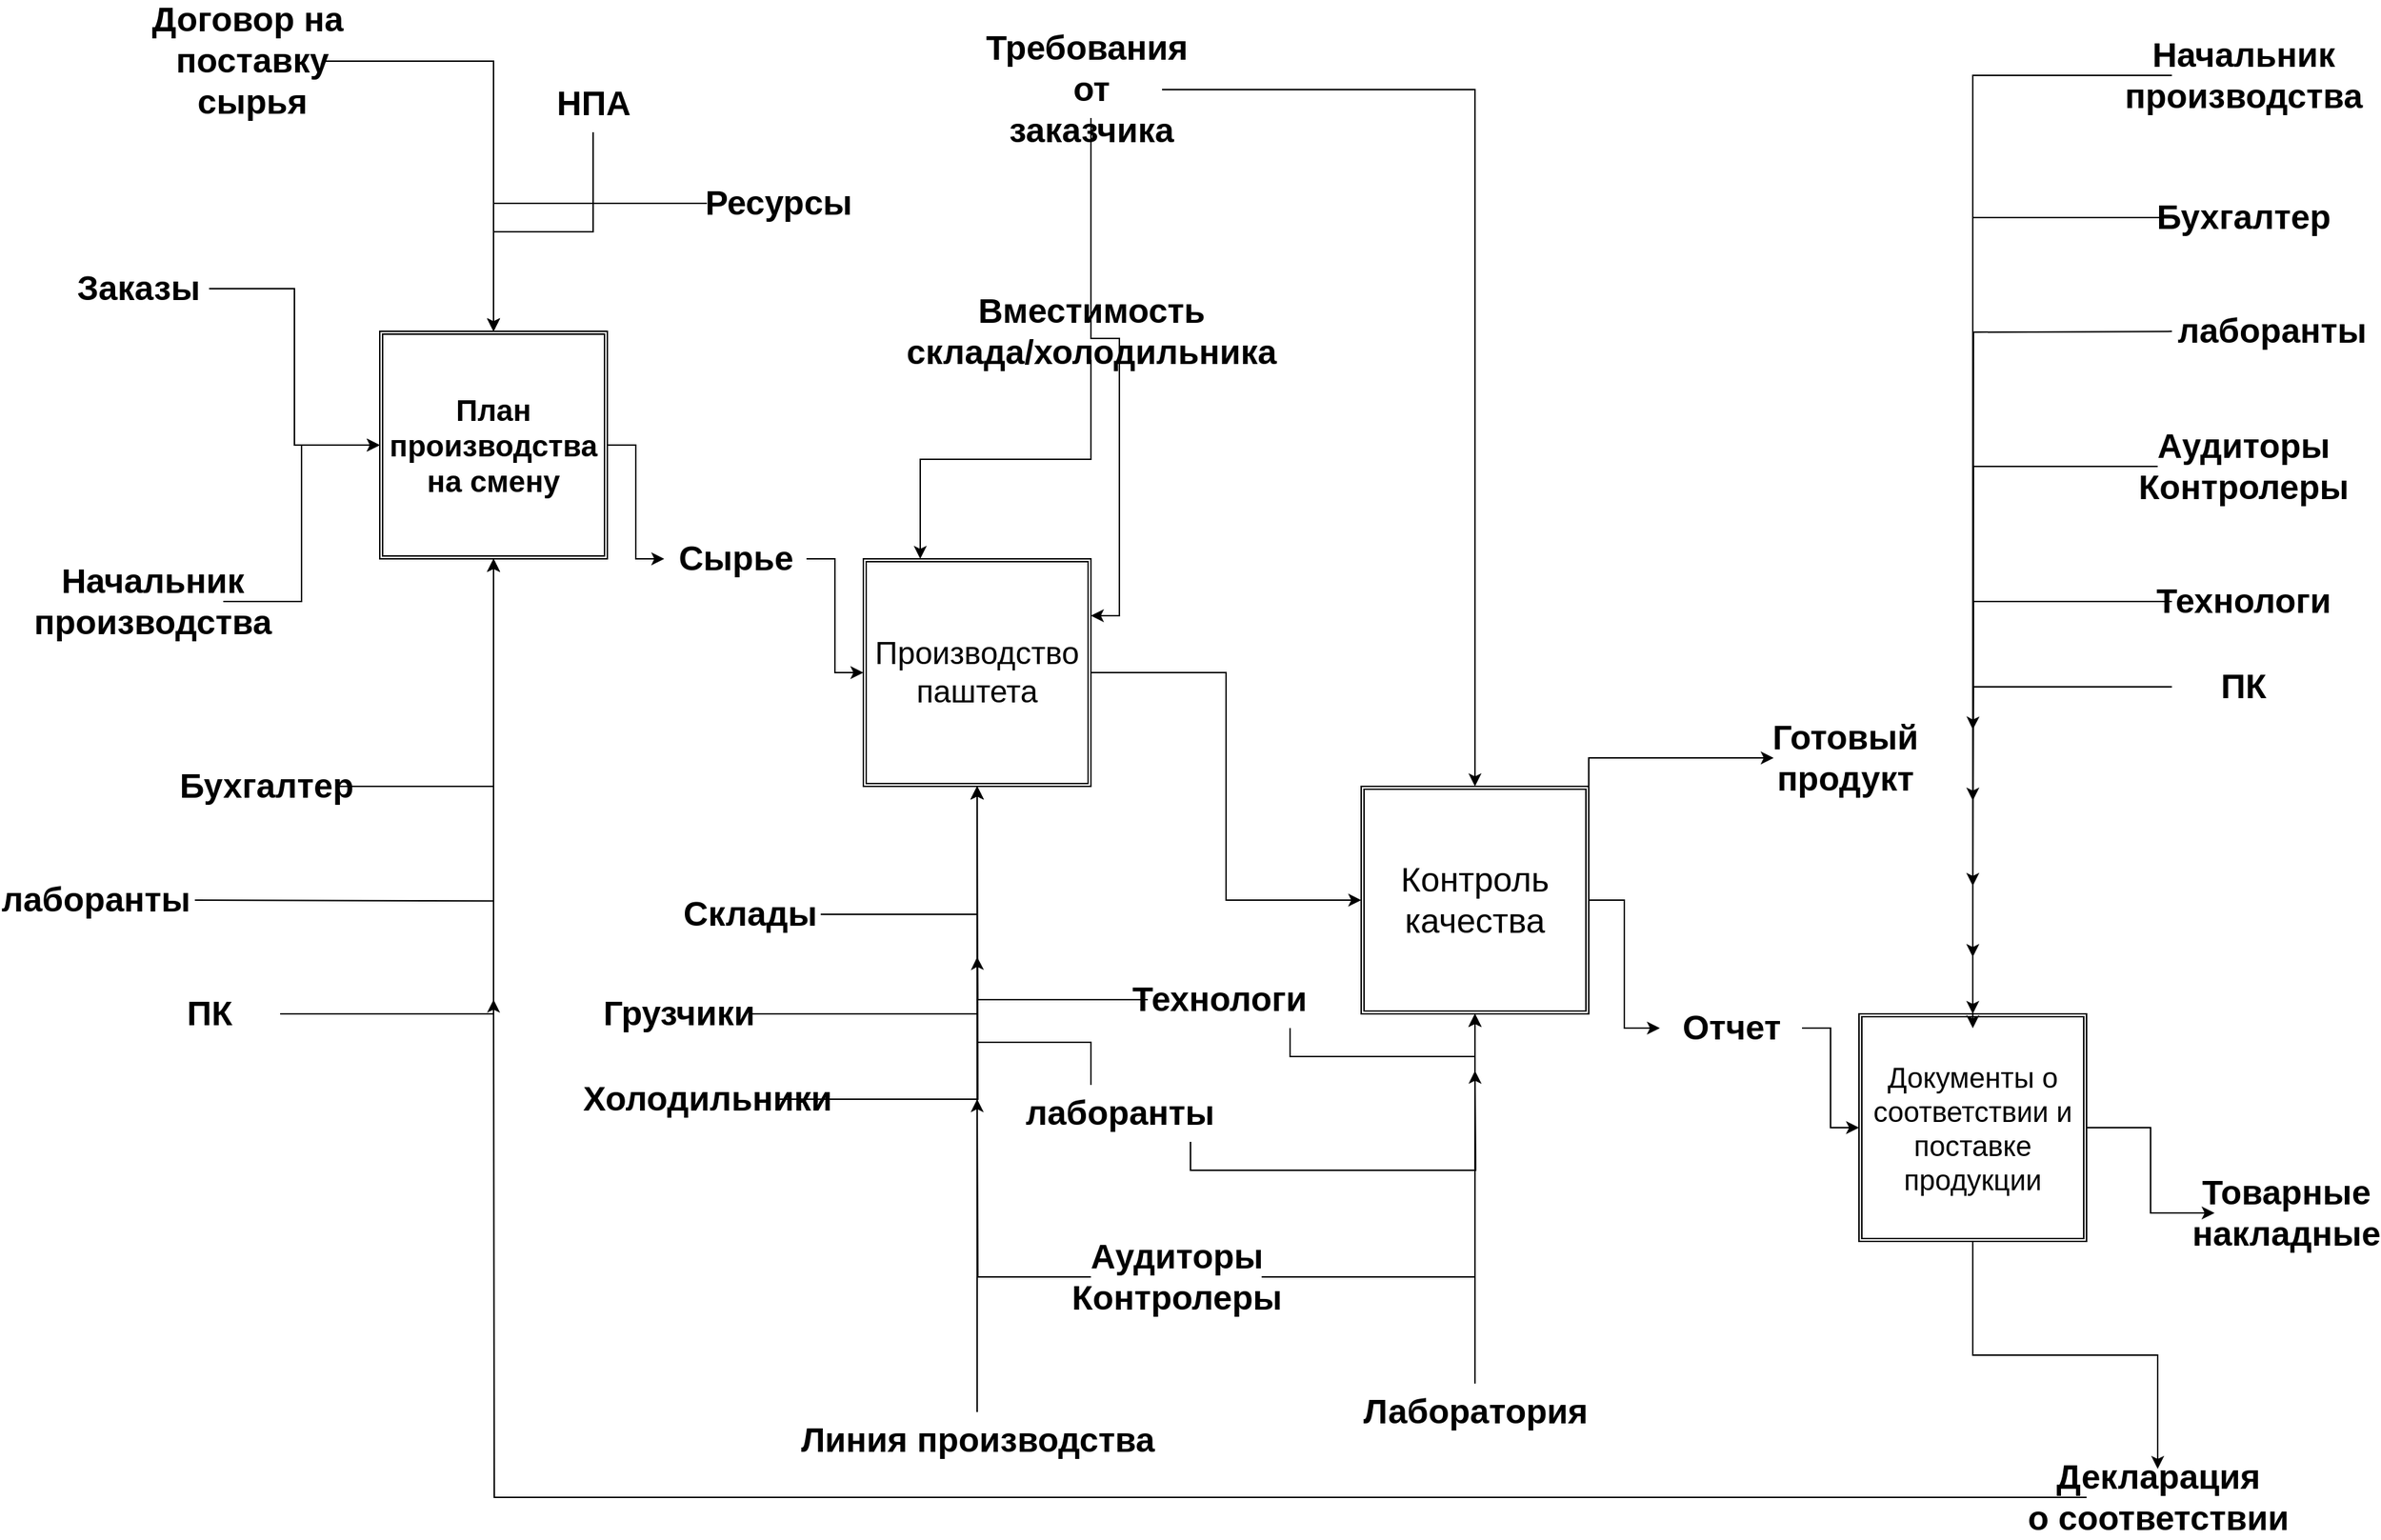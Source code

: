 <mxfile version="22.1.8" type="github">
  <diagram name="Page-1" id="ff44883e-f642-bcb2-894b-16b3d25a3f0b">
    <mxGraphModel dx="2470" dy="1388" grid="1" gridSize="10" guides="1" tooltips="1" connect="1" arrows="1" fold="1" page="1" pageScale="1.5" pageWidth="1169" pageHeight="826" background="none" math="0" shadow="0">
      <root>
        <mxCell id="0" style=";html=1;" />
        <mxCell id="1" style=";html=1;" parent="0" />
        <mxCell id="2MNdG8TWTTD4uLRWo31f-23" style="edgeStyle=orthogonalEdgeStyle;rounded=0;orthogonalLoop=1;jettySize=auto;html=1;entryX=0;entryY=0.5;entryDx=0;entryDy=0;" edge="1" parent="1" source="2MNdG8TWTTD4uLRWo31f-26" target="2MNdG8TWTTD4uLRWo31f-2">
          <mxGeometry relative="1" as="geometry" />
        </mxCell>
        <mxCell id="2MNdG8TWTTD4uLRWo31f-1" value="&lt;h3 style=&quot;font-size: 21px;&quot;&gt;План производства на смену&lt;/h3&gt;" style="shape=ext;double=1;whiteSpace=wrap;html=1;aspect=fixed;fontSize=21;" vertex="1" parent="1">
          <mxGeometry x="270" y="270" width="160" height="160" as="geometry" />
        </mxCell>
        <mxCell id="2MNdG8TWTTD4uLRWo31f-24" style="edgeStyle=orthogonalEdgeStyle;rounded=0;orthogonalLoop=1;jettySize=auto;html=1;entryX=0;entryY=0.5;entryDx=0;entryDy=0;" edge="1" parent="1" source="2MNdG8TWTTD4uLRWo31f-2" target="2MNdG8TWTTD4uLRWo31f-3">
          <mxGeometry relative="1" as="geometry" />
        </mxCell>
        <mxCell id="2MNdG8TWTTD4uLRWo31f-2" value="Производство паштета" style="shape=ext;double=1;whiteSpace=wrap;html=1;aspect=fixed;fontSize=22;" vertex="1" parent="1">
          <mxGeometry x="610" y="430" width="160" height="160" as="geometry" />
        </mxCell>
        <mxCell id="2MNdG8TWTTD4uLRWo31f-25" style="edgeStyle=orthogonalEdgeStyle;rounded=0;orthogonalLoop=1;jettySize=auto;html=1;entryX=0;entryY=0.5;entryDx=0;entryDy=0;" edge="1" parent="1" source="2MNdG8TWTTD4uLRWo31f-57" target="2MNdG8TWTTD4uLRWo31f-4">
          <mxGeometry relative="1" as="geometry" />
        </mxCell>
        <mxCell id="2MNdG8TWTTD4uLRWo31f-61" style="edgeStyle=orthogonalEdgeStyle;rounded=0;orthogonalLoop=1;jettySize=auto;html=1;exitX=1;exitY=0;exitDx=0;exitDy=0;entryX=0;entryY=0.5;entryDx=0;entryDy=0;" edge="1" parent="1" source="2MNdG8TWTTD4uLRWo31f-3" target="2MNdG8TWTTD4uLRWo31f-56">
          <mxGeometry relative="1" as="geometry" />
        </mxCell>
        <mxCell id="2MNdG8TWTTD4uLRWo31f-3" value="Контроль качества" style="shape=ext;double=1;whiteSpace=wrap;html=1;aspect=fixed;fontSize=24;" vertex="1" parent="1">
          <mxGeometry x="960" y="590" width="160" height="160" as="geometry" />
        </mxCell>
        <mxCell id="2MNdG8TWTTD4uLRWo31f-79" style="edgeStyle=orthogonalEdgeStyle;rounded=0;orthogonalLoop=1;jettySize=auto;html=1;exitX=1;exitY=0.5;exitDx=0;exitDy=0;entryX=0;entryY=0.5;entryDx=0;entryDy=0;" edge="1" parent="1" source="2MNdG8TWTTD4uLRWo31f-4" target="2MNdG8TWTTD4uLRWo31f-77">
          <mxGeometry relative="1" as="geometry" />
        </mxCell>
        <mxCell id="2MNdG8TWTTD4uLRWo31f-80" style="edgeStyle=orthogonalEdgeStyle;rounded=0;orthogonalLoop=1;jettySize=auto;html=1;" edge="1" parent="1" source="2MNdG8TWTTD4uLRWo31f-4" target="2MNdG8TWTTD4uLRWo31f-78">
          <mxGeometry relative="1" as="geometry" />
        </mxCell>
        <mxCell id="2MNdG8TWTTD4uLRWo31f-4" value="Документы о соответствии и поставке продукции" style="shape=ext;double=1;whiteSpace=wrap;html=1;aspect=fixed;fontSize=20;" vertex="1" parent="1">
          <mxGeometry x="1310" y="750" width="160" height="160" as="geometry" />
        </mxCell>
        <mxCell id="2MNdG8TWTTD4uLRWo31f-20" style="edgeStyle=orthogonalEdgeStyle;rounded=0;orthogonalLoop=1;jettySize=auto;html=1;entryX=0.5;entryY=0;entryDx=0;entryDy=0;" edge="1" parent="1" source="2MNdG8TWTTD4uLRWo31f-5" target="2MNdG8TWTTD4uLRWo31f-1">
          <mxGeometry relative="1" as="geometry" />
        </mxCell>
        <mxCell id="2MNdG8TWTTD4uLRWo31f-5" value="Договор на&amp;nbsp;&lt;br&gt;поставку&lt;br&gt;сырья" style="text;strokeColor=none;fillColor=none;html=1;fontSize=24;fontStyle=1;verticalAlign=middle;align=center;" vertex="1" parent="1">
          <mxGeometry x="130" y="60" width="100" height="40" as="geometry" />
        </mxCell>
        <mxCell id="2MNdG8TWTTD4uLRWo31f-14" style="edgeStyle=orthogonalEdgeStyle;rounded=0;orthogonalLoop=1;jettySize=auto;html=1;entryX=0.5;entryY=0;entryDx=0;entryDy=0;" edge="1" parent="1" source="2MNdG8TWTTD4uLRWo31f-6" target="2MNdG8TWTTD4uLRWo31f-1">
          <mxGeometry relative="1" as="geometry" />
        </mxCell>
        <mxCell id="2MNdG8TWTTD4uLRWo31f-6" value="НПА" style="text;strokeColor=none;fillColor=none;html=1;fontSize=24;fontStyle=1;verticalAlign=middle;align=center;" vertex="1" parent="1">
          <mxGeometry x="370" y="90" width="100" height="40" as="geometry" />
        </mxCell>
        <mxCell id="2MNdG8TWTTD4uLRWo31f-16" style="edgeStyle=orthogonalEdgeStyle;rounded=0;orthogonalLoop=1;jettySize=auto;html=1;entryX=0;entryY=0.5;entryDx=0;entryDy=0;" edge="1" parent="1" source="2MNdG8TWTTD4uLRWo31f-7" target="2MNdG8TWTTD4uLRWo31f-1">
          <mxGeometry relative="1" as="geometry" />
        </mxCell>
        <mxCell id="2MNdG8TWTTD4uLRWo31f-7" value="Заказы" style="text;strokeColor=none;fillColor=none;html=1;fontSize=24;fontStyle=1;verticalAlign=middle;align=center;" vertex="1" parent="1">
          <mxGeometry x="50" y="220" width="100" height="40" as="geometry" />
        </mxCell>
        <mxCell id="2MNdG8TWTTD4uLRWo31f-15" style="edgeStyle=orthogonalEdgeStyle;rounded=0;orthogonalLoop=1;jettySize=auto;html=1;entryX=0.5;entryY=0;entryDx=0;entryDy=0;" edge="1" parent="1" source="2MNdG8TWTTD4uLRWo31f-8" target="2MNdG8TWTTD4uLRWo31f-1">
          <mxGeometry relative="1" as="geometry" />
        </mxCell>
        <mxCell id="2MNdG8TWTTD4uLRWo31f-8" value="Ресурсы" style="text;strokeColor=none;fillColor=none;html=1;fontSize=24;fontStyle=1;verticalAlign=middle;align=center;" vertex="1" parent="1">
          <mxGeometry x="500" y="160" width="100" height="40" as="geometry" />
        </mxCell>
        <mxCell id="2MNdG8TWTTD4uLRWo31f-17" style="edgeStyle=orthogonalEdgeStyle;rounded=0;orthogonalLoop=1;jettySize=auto;html=1;entryX=0;entryY=0.5;entryDx=0;entryDy=0;" edge="1" parent="1" source="2MNdG8TWTTD4uLRWo31f-9" target="2MNdG8TWTTD4uLRWo31f-1">
          <mxGeometry relative="1" as="geometry" />
        </mxCell>
        <mxCell id="2MNdG8TWTTD4uLRWo31f-9" value="Начальник &lt;br&gt;производства" style="text;strokeColor=none;fillColor=none;html=1;fontSize=24;fontStyle=1;verticalAlign=middle;align=center;" vertex="1" parent="1">
          <mxGeometry x="60" y="440" width="100" height="40" as="geometry" />
        </mxCell>
        <mxCell id="2MNdG8TWTTD4uLRWo31f-18" style="edgeStyle=orthogonalEdgeStyle;rounded=0;orthogonalLoop=1;jettySize=auto;html=1;entryX=0.5;entryY=1;entryDx=0;entryDy=0;" edge="1" parent="1" source="2MNdG8TWTTD4uLRWo31f-10" target="2MNdG8TWTTD4uLRWo31f-1">
          <mxGeometry relative="1" as="geometry" />
        </mxCell>
        <mxCell id="2MNdG8TWTTD4uLRWo31f-10" value="Бухгалтер" style="text;strokeColor=none;fillColor=none;html=1;fontSize=24;fontStyle=1;verticalAlign=middle;align=center;" vertex="1" parent="1">
          <mxGeometry x="140" y="570" width="100" height="40" as="geometry" />
        </mxCell>
        <mxCell id="2MNdG8TWTTD4uLRWo31f-13" style="edgeStyle=orthogonalEdgeStyle;rounded=0;orthogonalLoop=1;jettySize=auto;html=1;entryX=0.5;entryY=1;entryDx=0;entryDy=0;" edge="1" parent="1" target="2MNdG8TWTTD4uLRWo31f-1">
          <mxGeometry relative="1" as="geometry">
            <mxPoint x="140.0" y="670.059" as="sourcePoint" />
          </mxGeometry>
        </mxCell>
        <mxCell id="2MNdG8TWTTD4uLRWo31f-19" style="edgeStyle=orthogonalEdgeStyle;rounded=0;orthogonalLoop=1;jettySize=auto;html=1;entryX=0.5;entryY=1;entryDx=0;entryDy=0;" edge="1" parent="1" source="2MNdG8TWTTD4uLRWo31f-12" target="2MNdG8TWTTD4uLRWo31f-1">
          <mxGeometry relative="1" as="geometry" />
        </mxCell>
        <mxCell id="2MNdG8TWTTD4uLRWo31f-12" value="ПК" style="text;strokeColor=none;fillColor=none;html=1;fontSize=24;fontStyle=1;verticalAlign=middle;align=center;" vertex="1" parent="1">
          <mxGeometry x="100" y="730" width="100" height="40" as="geometry" />
        </mxCell>
        <mxCell id="2MNdG8TWTTD4uLRWo31f-45" style="edgeStyle=orthogonalEdgeStyle;rounded=0;orthogonalLoop=1;jettySize=auto;html=1;entryX=1;entryY=0.25;entryDx=0;entryDy=0;" edge="1" parent="1" source="2MNdG8TWTTD4uLRWo31f-27" target="2MNdG8TWTTD4uLRWo31f-2">
          <mxGeometry relative="1" as="geometry" />
        </mxCell>
        <mxCell id="2MNdG8TWTTD4uLRWo31f-55" style="edgeStyle=orthogonalEdgeStyle;rounded=0;orthogonalLoop=1;jettySize=auto;html=1;exitX=1;exitY=0.5;exitDx=0;exitDy=0;entryX=0.5;entryY=0;entryDx=0;entryDy=0;" edge="1" parent="1" source="2MNdG8TWTTD4uLRWo31f-27" target="2MNdG8TWTTD4uLRWo31f-3">
          <mxGeometry relative="1" as="geometry" />
        </mxCell>
        <mxCell id="2MNdG8TWTTD4uLRWo31f-27" value="Требования&amp;nbsp;&lt;br&gt;от&lt;br&gt;заказчика" style="text;strokeColor=none;fillColor=none;html=1;fontSize=24;fontStyle=1;verticalAlign=middle;align=center;" vertex="1" parent="1">
          <mxGeometry x="720" y="80" width="100" height="40" as="geometry" />
        </mxCell>
        <mxCell id="2MNdG8TWTTD4uLRWo31f-44" style="edgeStyle=orthogonalEdgeStyle;rounded=0;orthogonalLoop=1;jettySize=auto;html=1;entryX=0.25;entryY=0;entryDx=0;entryDy=0;" edge="1" parent="1" source="2MNdG8TWTTD4uLRWo31f-28" target="2MNdG8TWTTD4uLRWo31f-2">
          <mxGeometry relative="1" as="geometry" />
        </mxCell>
        <mxCell id="2MNdG8TWTTD4uLRWo31f-28" value="Вместимость&lt;br&gt;склада/холодильника" style="text;strokeColor=none;fillColor=none;html=1;fontSize=24;fontStyle=1;verticalAlign=middle;align=center;" vertex="1" parent="1">
          <mxGeometry x="720" y="250" width="100" height="40" as="geometry" />
        </mxCell>
        <mxCell id="2MNdG8TWTTD4uLRWo31f-38" style="edgeStyle=orthogonalEdgeStyle;rounded=0;orthogonalLoop=1;jettySize=auto;html=1;entryX=0.5;entryY=1;entryDx=0;entryDy=0;" edge="1" parent="1" source="2MNdG8TWTTD4uLRWo31f-29" target="2MNdG8TWTTD4uLRWo31f-2">
          <mxGeometry relative="1" as="geometry" />
        </mxCell>
        <mxCell id="2MNdG8TWTTD4uLRWo31f-29" value="Грузчики" style="text;strokeColor=none;fillColor=none;html=1;fontSize=24;fontStyle=1;verticalAlign=middle;align=center;" vertex="1" parent="1">
          <mxGeometry x="430" y="730" width="100" height="40" as="geometry" />
        </mxCell>
        <mxCell id="2MNdG8TWTTD4uLRWo31f-39" style="edgeStyle=orthogonalEdgeStyle;rounded=0;orthogonalLoop=1;jettySize=auto;html=1;entryX=0.5;entryY=1;entryDx=0;entryDy=0;" edge="1" parent="1" source="2MNdG8TWTTD4uLRWo31f-30" target="2MNdG8TWTTD4uLRWo31f-2">
          <mxGeometry relative="1" as="geometry">
            <Array as="points">
              <mxPoint x="770" y="770" />
              <mxPoint x="690" y="770" />
            </Array>
          </mxGeometry>
        </mxCell>
        <mxCell id="2MNdG8TWTTD4uLRWo31f-52" style="edgeStyle=orthogonalEdgeStyle;rounded=0;orthogonalLoop=1;jettySize=auto;html=1;exitX=1;exitY=1;exitDx=0;exitDy=0;" edge="1" parent="1" source="2MNdG8TWTTD4uLRWo31f-30">
          <mxGeometry relative="1" as="geometry">
            <mxPoint x="1040" y="790" as="targetPoint" />
          </mxGeometry>
        </mxCell>
        <mxCell id="2MNdG8TWTTD4uLRWo31f-30" value="лаборанты" style="text;strokeColor=none;fillColor=none;html=1;fontSize=24;fontStyle=1;verticalAlign=middle;align=center;" vertex="1" parent="1">
          <mxGeometry x="740" y="800" width="100" height="40" as="geometry" />
        </mxCell>
        <mxCell id="2MNdG8TWTTD4uLRWo31f-36" style="edgeStyle=orthogonalEdgeStyle;rounded=0;orthogonalLoop=1;jettySize=auto;html=1;entryX=0.5;entryY=1;entryDx=0;entryDy=0;" edge="1" parent="1" source="2MNdG8TWTTD4uLRWo31f-31" target="2MNdG8TWTTD4uLRWo31f-2">
          <mxGeometry relative="1" as="geometry" />
        </mxCell>
        <mxCell id="2MNdG8TWTTD4uLRWo31f-31" value="Склады" style="text;strokeColor=none;fillColor=none;html=1;fontSize=24;fontStyle=1;verticalAlign=middle;align=center;" vertex="1" parent="1">
          <mxGeometry x="480" y="660" width="100" height="40" as="geometry" />
        </mxCell>
        <mxCell id="2MNdG8TWTTD4uLRWo31f-37" style="edgeStyle=orthogonalEdgeStyle;rounded=0;orthogonalLoop=1;jettySize=auto;html=1;" edge="1" parent="1" source="2MNdG8TWTTD4uLRWo31f-32">
          <mxGeometry relative="1" as="geometry">
            <mxPoint x="690" y="590" as="targetPoint" />
          </mxGeometry>
        </mxCell>
        <mxCell id="2MNdG8TWTTD4uLRWo31f-32" value="Холодильники" style="text;strokeColor=none;fillColor=none;html=1;fontSize=24;fontStyle=1;verticalAlign=middle;align=center;" vertex="1" parent="1">
          <mxGeometry x="450" y="790" width="100" height="40" as="geometry" />
        </mxCell>
        <mxCell id="2MNdG8TWTTD4uLRWo31f-40" style="edgeStyle=orthogonalEdgeStyle;rounded=0;orthogonalLoop=1;jettySize=auto;html=1;" edge="1" parent="1" source="2MNdG8TWTTD4uLRWo31f-33">
          <mxGeometry relative="1" as="geometry">
            <mxPoint x="690" y="810" as="targetPoint" />
          </mxGeometry>
        </mxCell>
        <mxCell id="2MNdG8TWTTD4uLRWo31f-47" style="edgeStyle=orthogonalEdgeStyle;rounded=0;orthogonalLoop=1;jettySize=auto;html=1;entryX=0.5;entryY=1;entryDx=0;entryDy=0;" edge="1" parent="1" source="2MNdG8TWTTD4uLRWo31f-33" target="2MNdG8TWTTD4uLRWo31f-3">
          <mxGeometry relative="1" as="geometry" />
        </mxCell>
        <mxCell id="2MNdG8TWTTD4uLRWo31f-33" value="Аудиторы&lt;br&gt;Контролеры" style="text;strokeColor=none;fillColor=none;html=1;fontSize=24;fontStyle=1;verticalAlign=middle;align=center;" vertex="1" parent="1">
          <mxGeometry x="770" y="890" width="120" height="90" as="geometry" />
        </mxCell>
        <mxCell id="2MNdG8TWTTD4uLRWo31f-41" style="edgeStyle=orthogonalEdgeStyle;rounded=0;orthogonalLoop=1;jettySize=auto;html=1;" edge="1" parent="1" source="2MNdG8TWTTD4uLRWo31f-34">
          <mxGeometry relative="1" as="geometry">
            <mxPoint x="690" y="710" as="targetPoint" />
          </mxGeometry>
        </mxCell>
        <mxCell id="2MNdG8TWTTD4uLRWo31f-51" style="edgeStyle=orthogonalEdgeStyle;rounded=0;orthogonalLoop=1;jettySize=auto;html=1;exitX=1;exitY=1;exitDx=0;exitDy=0;entryX=0.5;entryY=1;entryDx=0;entryDy=0;" edge="1" parent="1" source="2MNdG8TWTTD4uLRWo31f-34" target="2MNdG8TWTTD4uLRWo31f-3">
          <mxGeometry relative="1" as="geometry" />
        </mxCell>
        <mxCell id="2MNdG8TWTTD4uLRWo31f-34" value="Технологи" style="text;strokeColor=none;fillColor=none;html=1;fontSize=24;fontStyle=1;verticalAlign=middle;align=center;" vertex="1" parent="1">
          <mxGeometry x="810" y="720" width="100" height="40" as="geometry" />
        </mxCell>
        <mxCell id="2MNdG8TWTTD4uLRWo31f-43" style="edgeStyle=orthogonalEdgeStyle;rounded=0;orthogonalLoop=1;jettySize=auto;html=1;" edge="1" parent="1" source="2MNdG8TWTTD4uLRWo31f-35">
          <mxGeometry relative="1" as="geometry">
            <mxPoint x="690" y="590" as="targetPoint" />
          </mxGeometry>
        </mxCell>
        <mxCell id="2MNdG8TWTTD4uLRWo31f-35" value="Линия производства" style="text;strokeColor=none;fillColor=none;html=1;fontSize=24;fontStyle=1;verticalAlign=middle;align=center;" vertex="1" parent="1">
          <mxGeometry x="640" y="1030" width="100" height="40" as="geometry" />
        </mxCell>
        <mxCell id="2MNdG8TWTTD4uLRWo31f-54" style="edgeStyle=orthogonalEdgeStyle;rounded=0;orthogonalLoop=1;jettySize=auto;html=1;entryX=0.5;entryY=1;entryDx=0;entryDy=0;" edge="1" parent="1" source="2MNdG8TWTTD4uLRWo31f-53" target="2MNdG8TWTTD4uLRWo31f-3">
          <mxGeometry relative="1" as="geometry" />
        </mxCell>
        <mxCell id="2MNdG8TWTTD4uLRWo31f-53" value="Лаборатория" style="text;strokeColor=none;fillColor=none;html=1;fontSize=24;fontStyle=1;verticalAlign=middle;align=center;" vertex="1" parent="1">
          <mxGeometry x="990" y="1010" width="100" height="40" as="geometry" />
        </mxCell>
        <mxCell id="2MNdG8TWTTD4uLRWo31f-56" value="Готовый &lt;br&gt;продукт" style="text;strokeColor=none;fillColor=none;html=1;fontSize=24;fontStyle=1;verticalAlign=middle;align=center;" vertex="1" parent="1">
          <mxGeometry x="1250" y="550" width="100" height="40" as="geometry" />
        </mxCell>
        <mxCell id="2MNdG8TWTTD4uLRWo31f-58" value="" style="edgeStyle=orthogonalEdgeStyle;rounded=0;orthogonalLoop=1;jettySize=auto;html=1;entryX=0;entryY=0.5;entryDx=0;entryDy=0;" edge="1" parent="1" source="2MNdG8TWTTD4uLRWo31f-3" target="2MNdG8TWTTD4uLRWo31f-57">
          <mxGeometry relative="1" as="geometry">
            <mxPoint x="1120" y="670" as="sourcePoint" />
            <mxPoint x="1310" y="830" as="targetPoint" />
          </mxGeometry>
        </mxCell>
        <mxCell id="2MNdG8TWTTD4uLRWo31f-57" value="Отчет" style="text;strokeColor=none;fillColor=none;html=1;fontSize=24;fontStyle=1;verticalAlign=middle;align=center;" vertex="1" parent="1">
          <mxGeometry x="1170" y="740" width="100" height="40" as="geometry" />
        </mxCell>
        <mxCell id="2MNdG8TWTTD4uLRWo31f-59" value="" style="edgeStyle=orthogonalEdgeStyle;rounded=0;orthogonalLoop=1;jettySize=auto;html=1;entryX=0;entryY=0.5;entryDx=0;entryDy=0;" edge="1" parent="1" source="2MNdG8TWTTD4uLRWo31f-1" target="2MNdG8TWTTD4uLRWo31f-26">
          <mxGeometry relative="1" as="geometry">
            <mxPoint x="430" y="350" as="sourcePoint" />
            <mxPoint x="610" y="510" as="targetPoint" />
          </mxGeometry>
        </mxCell>
        <mxCell id="2MNdG8TWTTD4uLRWo31f-26" value="Сырье" style="text;strokeColor=none;fillColor=none;html=1;fontSize=24;fontStyle=1;verticalAlign=middle;align=center;" vertex="1" parent="1">
          <mxGeometry x="470" y="410" width="100" height="40" as="geometry" />
        </mxCell>
        <mxCell id="2MNdG8TWTTD4uLRWo31f-71" style="edgeStyle=orthogonalEdgeStyle;rounded=0;orthogonalLoop=1;jettySize=auto;html=1;" edge="1" parent="1">
          <mxGeometry relative="1" as="geometry">
            <mxPoint x="1390" y="710" as="targetPoint" />
            <mxPoint x="1530" y="270.059" as="sourcePoint" />
          </mxGeometry>
        </mxCell>
        <mxCell id="2MNdG8TWTTD4uLRWo31f-63" value="Бухгалтер" style="text;strokeColor=none;fillColor=none;html=1;fontSize=24;fontStyle=1;verticalAlign=middle;align=center;" vertex="1" parent="1">
          <mxGeometry x="1530" y="170" width="100" height="40" as="geometry" />
        </mxCell>
        <mxCell id="2MNdG8TWTTD4uLRWo31f-69" style="edgeStyle=orthogonalEdgeStyle;rounded=0;orthogonalLoop=1;jettySize=auto;html=1;" edge="1" parent="1" source="2MNdG8TWTTD4uLRWo31f-64" target="2MNdG8TWTTD4uLRWo31f-4">
          <mxGeometry relative="1" as="geometry" />
        </mxCell>
        <mxCell id="2MNdG8TWTTD4uLRWo31f-64" value="Начальник &lt;br&gt;производства" style="text;strokeColor=none;fillColor=none;html=1;fontSize=24;fontStyle=1;verticalAlign=middle;align=center;" vertex="1" parent="1">
          <mxGeometry x="1530" y="70" width="100" height="40" as="geometry" />
        </mxCell>
        <mxCell id="2MNdG8TWTTD4uLRWo31f-72" style="edgeStyle=orthogonalEdgeStyle;rounded=0;orthogonalLoop=1;jettySize=auto;html=1;" edge="1" parent="1" source="2MNdG8TWTTD4uLRWo31f-65">
          <mxGeometry relative="1" as="geometry">
            <mxPoint x="1390" y="660" as="targetPoint" />
          </mxGeometry>
        </mxCell>
        <mxCell id="2MNdG8TWTTD4uLRWo31f-65" value="Аудиторы&lt;br&gt;Контролеры" style="text;strokeColor=none;fillColor=none;html=1;fontSize=24;fontStyle=1;verticalAlign=middle;align=center;" vertex="1" parent="1">
          <mxGeometry x="1520" y="320" width="120" height="90" as="geometry" />
        </mxCell>
        <mxCell id="2MNdG8TWTTD4uLRWo31f-73" style="edgeStyle=orthogonalEdgeStyle;rounded=0;orthogonalLoop=1;jettySize=auto;html=1;" edge="1" parent="1" source="2MNdG8TWTTD4uLRWo31f-66">
          <mxGeometry relative="1" as="geometry">
            <mxPoint x="1390" y="600" as="targetPoint" />
          </mxGeometry>
        </mxCell>
        <mxCell id="2MNdG8TWTTD4uLRWo31f-66" value="Технологи" style="text;strokeColor=none;fillColor=none;html=1;fontSize=24;fontStyle=1;verticalAlign=middle;align=center;" vertex="1" parent="1">
          <mxGeometry x="1530" y="440" width="100" height="40" as="geometry" />
        </mxCell>
        <mxCell id="2MNdG8TWTTD4uLRWo31f-74" style="edgeStyle=orthogonalEdgeStyle;rounded=0;orthogonalLoop=1;jettySize=auto;html=1;" edge="1" parent="1" source="2MNdG8TWTTD4uLRWo31f-67">
          <mxGeometry relative="1" as="geometry">
            <mxPoint x="1390" y="550" as="targetPoint" />
          </mxGeometry>
        </mxCell>
        <mxCell id="2MNdG8TWTTD4uLRWo31f-67" value="ПК" style="text;strokeColor=none;fillColor=none;html=1;fontSize=24;fontStyle=1;verticalAlign=middle;align=center;" vertex="1" parent="1">
          <mxGeometry x="1530" y="500" width="100" height="40" as="geometry" />
        </mxCell>
        <mxCell id="2MNdG8TWTTD4uLRWo31f-70" style="edgeStyle=orthogonalEdgeStyle;rounded=0;orthogonalLoop=1;jettySize=auto;html=1;entryX=0.5;entryY=0.063;entryDx=0;entryDy=0;entryPerimeter=0;" edge="1" parent="1" source="2MNdG8TWTTD4uLRWo31f-63" target="2MNdG8TWTTD4uLRWo31f-4">
          <mxGeometry relative="1" as="geometry" />
        </mxCell>
        <mxCell id="2MNdG8TWTTD4uLRWo31f-75" value="лаборанты" style="text;strokeColor=none;fillColor=none;html=1;fontSize=24;fontStyle=1;verticalAlign=middle;align=center;" vertex="1" parent="1">
          <mxGeometry x="1550" y="250" width="100" height="40" as="geometry" />
        </mxCell>
        <mxCell id="2MNdG8TWTTD4uLRWo31f-76" value="лаборанты" style="text;strokeColor=none;fillColor=none;html=1;fontSize=24;fontStyle=1;verticalAlign=middle;align=center;" vertex="1" parent="1">
          <mxGeometry x="20" y="650" width="100" height="40" as="geometry" />
        </mxCell>
        <mxCell id="2MNdG8TWTTD4uLRWo31f-77" value="Товарные&lt;br&gt;накладные" style="text;strokeColor=none;fillColor=none;html=1;fontSize=24;fontStyle=1;verticalAlign=middle;align=center;" vertex="1" parent="1">
          <mxGeometry x="1560" y="870" width="100" height="40" as="geometry" />
        </mxCell>
        <mxCell id="2MNdG8TWTTD4uLRWo31f-81" style="edgeStyle=orthogonalEdgeStyle;rounded=0;orthogonalLoop=1;jettySize=auto;html=1;" edge="1" parent="1" source="2MNdG8TWTTD4uLRWo31f-78">
          <mxGeometry relative="1" as="geometry">
            <mxPoint x="350" y="740" as="targetPoint" />
          </mxGeometry>
        </mxCell>
        <mxCell id="2MNdG8TWTTD4uLRWo31f-78" value="Декларация&lt;br&gt;о соответствии" style="text;strokeColor=none;fillColor=none;html=1;fontSize=24;fontStyle=1;verticalAlign=middle;align=center;" vertex="1" parent="1">
          <mxGeometry x="1470" y="1070" width="100" height="40" as="geometry" />
        </mxCell>
      </root>
    </mxGraphModel>
  </diagram>
</mxfile>
